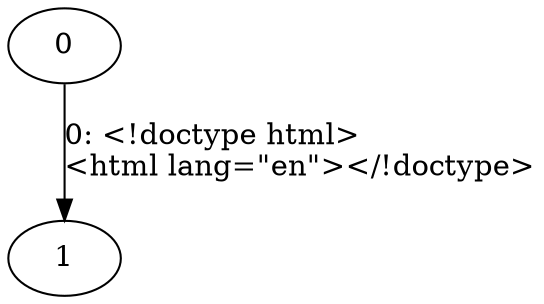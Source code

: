 digraph {
    0 [ label = "0" ]
    1 [ label = "1" ]
    0 -> 1 [ label = "0: <!doctype html>\l<html lang=\"en\"></!doctype>" ]
}
